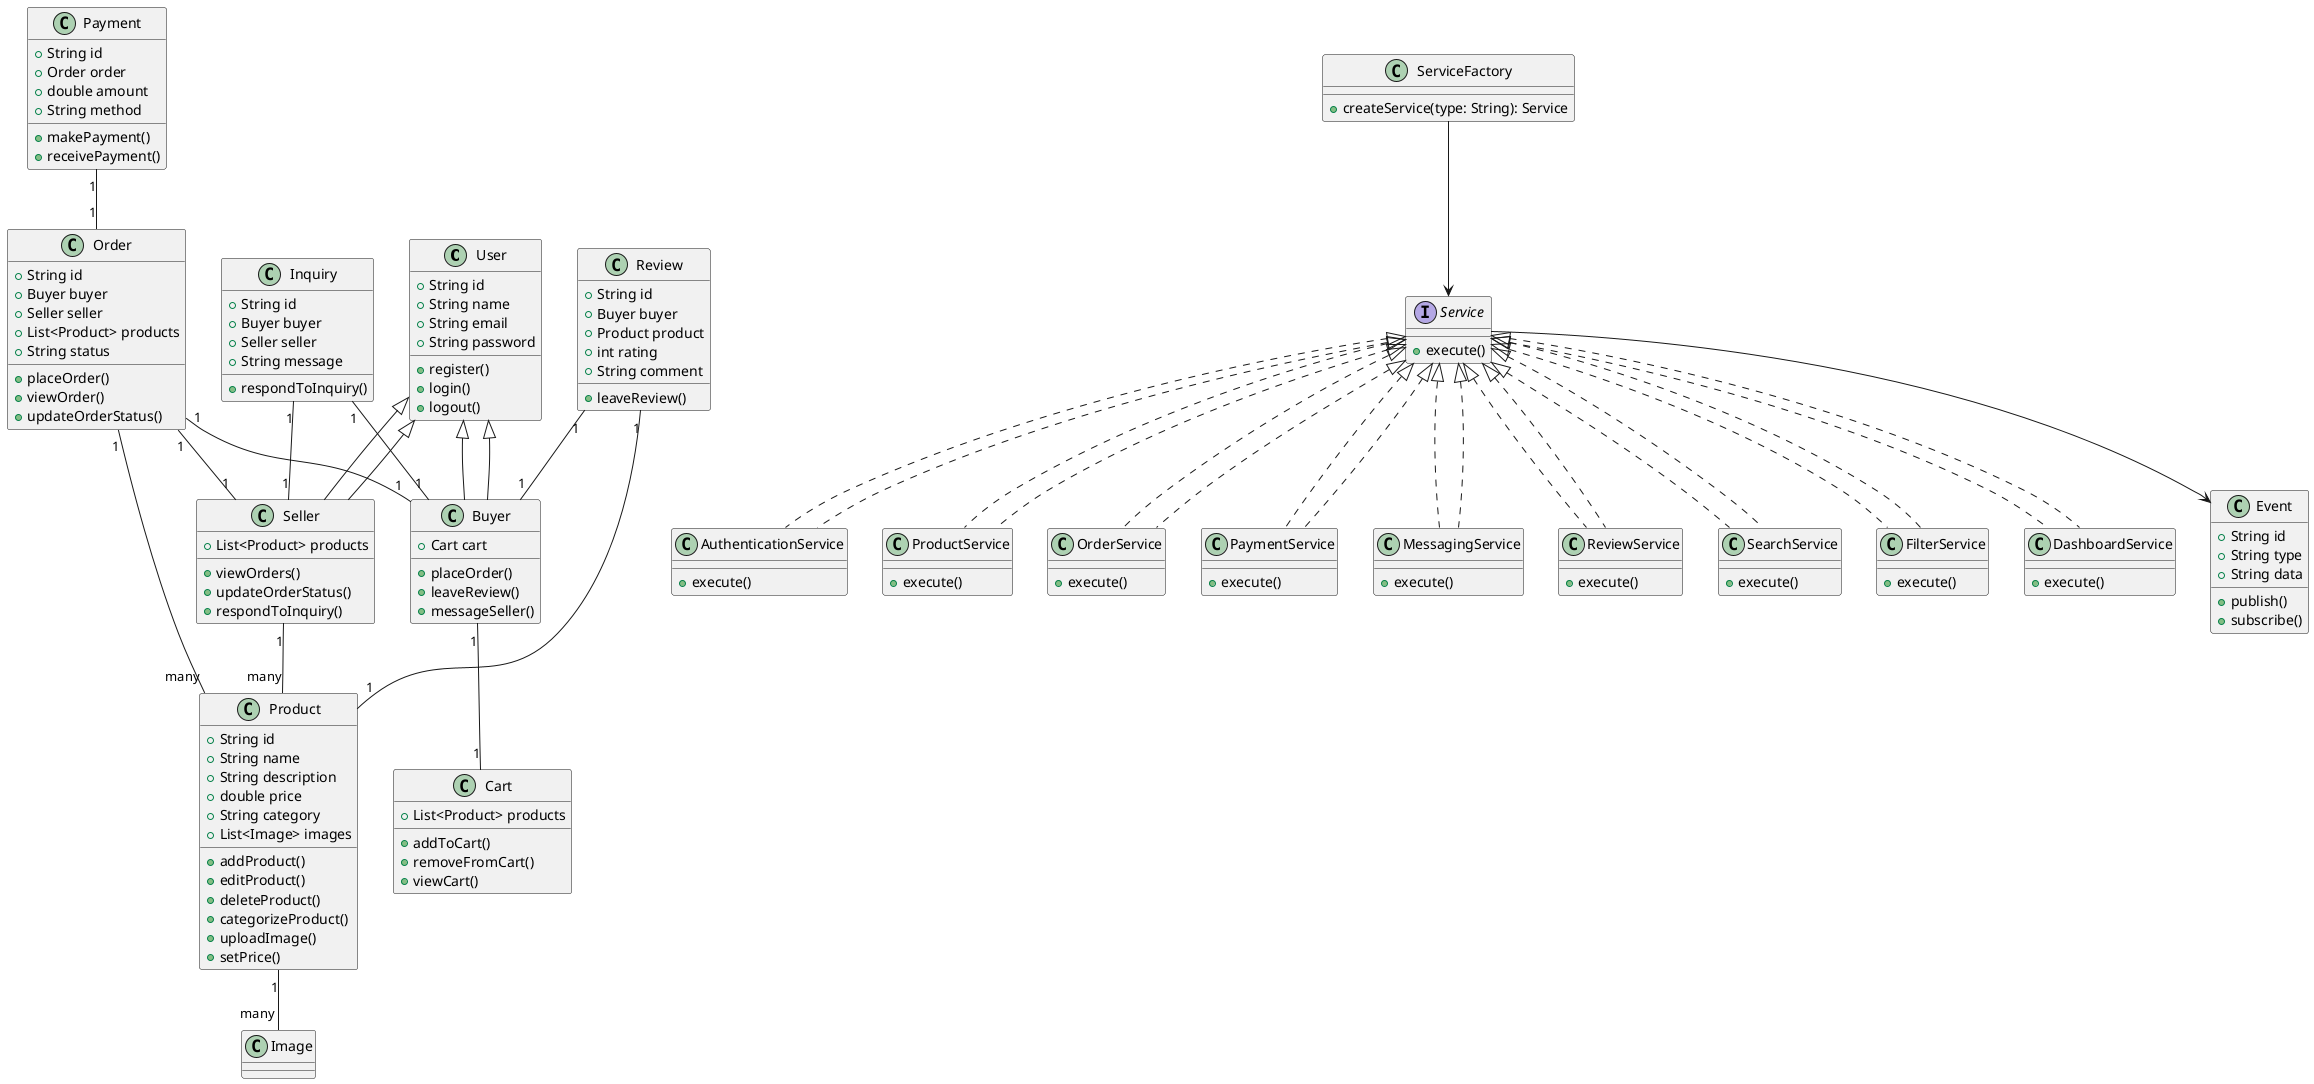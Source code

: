 @startuml classdiagram

class User {
    +String id
    +String name
    +String email
    +String password
    +register()
    +login()
    +logout()
}

class Seller extends User {
    +List<Product> products
    +viewOrders()
    +updateOrderStatus()
    +respondToInquiry()
}

class Buyer extends User {
    +Cart cart
    +placeOrder()
    +leaveReview()
    +messageSeller()
}

class Product {
    +String id
    +String name
    +String description
    +double price
    +String category
    +List<Image> images
    +addProduct()
    +editProduct()
    +deleteProduct()
    +categorizeProduct()
    +uploadImage()
    +setPrice()
}

class Order {
    +String id
    +Buyer buyer
    +Seller seller
    +List<Product> products
    +String status
    +placeOrder()
    +viewOrder()
    +updateOrderStatus()
}

class Payment {
    +String id
    +Order order
    +double amount
    +String method
    +makePayment()
    +receivePayment()
}

class Review {
    +String id
    +Buyer buyer
    +Product product
    +int rating
    +String comment
    +leaveReview()
}

class Inquiry {
    +String id
    +Buyer buyer
    +Seller seller
    +String message
    +respondToInquiry()
}

class Cart {
    +List<Product> products
    +addToCart()
    +removeFromCart()
    +viewCart()
}

class ServiceFactory {
    +createService(type: String): Service
}

interface Service {
    +execute()
}

class AuthenticationService implements Service {
    +execute()
}

class ProductService implements Service {
    +execute()
}

class OrderService implements Service {
    +execute()
}

class PaymentService implements Service {
    +execute()
}

class MessagingService implements Service {
    +execute()
}

class ReviewService implements Service {
    +execute()
}

class SearchService implements Service {
    +execute()
}

class FilterService implements Service {
    +execute()
}

class DashboardService implements Service {
    +execute()
}

class Event {
    +String id
    +String type
    +String data
    +publish()
    +subscribe()
}

User <|-- Seller
User <|-- Buyer
Seller "1" -- "many" Product
Buyer "1" -- "1" Cart
Product "1" -- "many" Image
Order "1" -- "many" Product
Order "1" -- "1" Buyer
Order "1" -- "1" Seller
Payment "1" -- "1" Order
Review "1" -- "1" Buyer
Review "1" -- "1" Product
Inquiry "1" -- "1" Buyer
Inquiry "1" -- "1" Seller

ServiceFactory --> Service
Service <|.. AuthenticationService
Service <|.. ProductService
Service <|.. OrderService
Service <|.. PaymentService
Service <|.. MessagingService
Service <|.. ReviewService
Service <|.. SearchService
Service <|.. FilterService
Service <|.. DashboardService

Service --> Event

@enduml